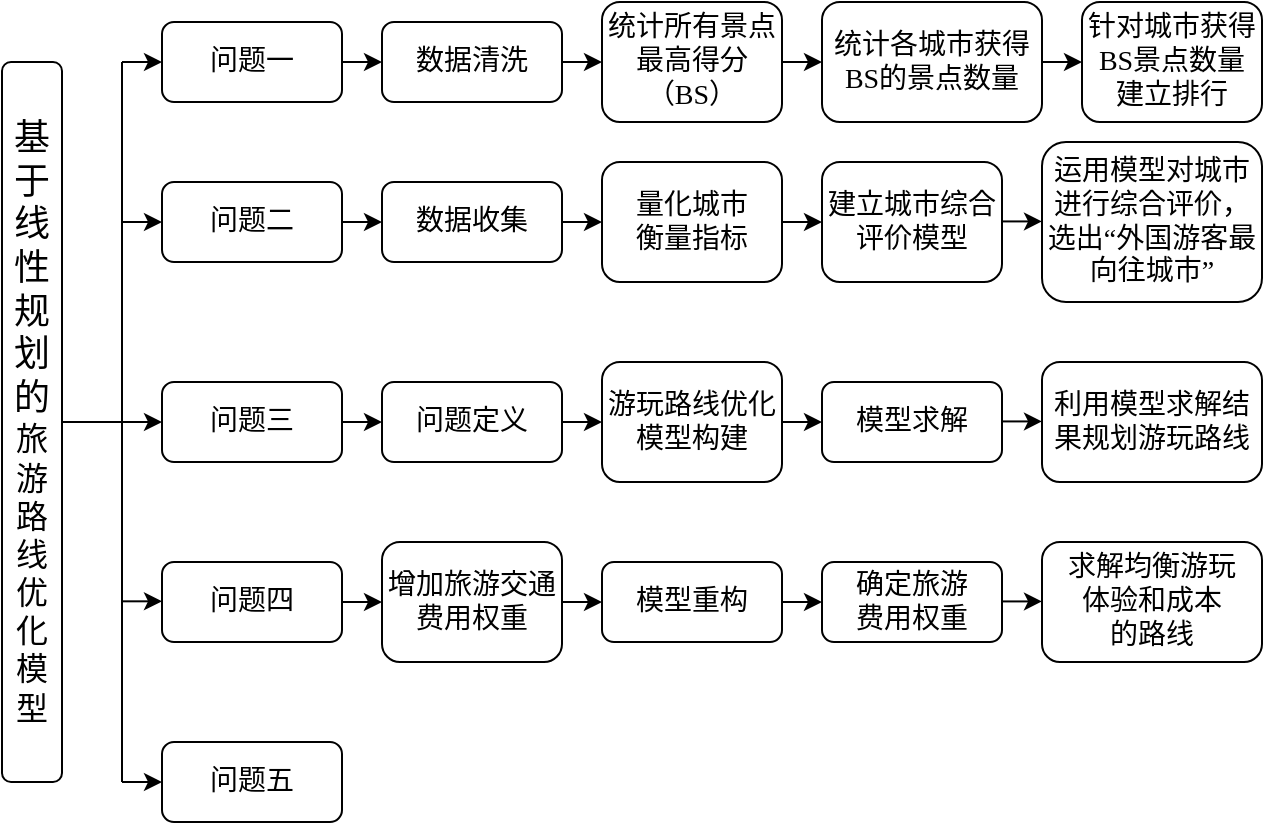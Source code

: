 <mxfile version="24.7.6">
  <diagram name="第 1 页" id="e_22g5U1S9ivuY9E5TBe">
    <mxGraphModel dx="607" dy="327" grid="1" gridSize="10" guides="1" tooltips="1" connect="1" arrows="1" fold="1" page="1" pageScale="1" pageWidth="827" pageHeight="1169" math="0" shadow="0">
      <root>
        <mxCell id="0" />
        <mxCell id="1" parent="0" />
        <mxCell id="0eE-w3rLTAOFp0B8efv9-1" value="&lt;font style=&quot;font-size: 18px;&quot;&gt;基于线性规划的&lt;/font&gt;&lt;span style=&quot;font-size: medium; background-color: initial;&quot;&gt;旅游路线优化模型&lt;/span&gt;" style="rounded=1;whiteSpace=wrap;html=1;" parent="1" vertex="1">
          <mxGeometry x="40" y="160" width="30" height="360" as="geometry" />
        </mxCell>
        <mxCell id="0eE-w3rLTAOFp0B8efv9-7" value="" style="endArrow=none;html=1;rounded=0;" parent="1" edge="1">
          <mxGeometry width="50" height="50" relative="1" as="geometry">
            <mxPoint x="100" y="520" as="sourcePoint" />
            <mxPoint x="100" y="160" as="targetPoint" />
          </mxGeometry>
        </mxCell>
        <mxCell id="0eE-w3rLTAOFp0B8efv9-8" value="" style="endArrow=none;html=1;rounded=0;exitX=1;exitY=0.5;exitDx=0;exitDy=0;" parent="1" source="0eE-w3rLTAOFp0B8efv9-1" edge="1">
          <mxGeometry width="50" height="50" relative="1" as="geometry">
            <mxPoint x="330" y="350" as="sourcePoint" />
            <mxPoint x="100" y="340" as="targetPoint" />
          </mxGeometry>
        </mxCell>
        <mxCell id="0eE-w3rLTAOFp0B8efv9-10" value="" style="endArrow=classic;html=1;rounded=0;" parent="1" edge="1">
          <mxGeometry width="50" height="50" relative="1" as="geometry">
            <mxPoint x="100" y="520" as="sourcePoint" />
            <mxPoint x="120" y="520" as="targetPoint" />
          </mxGeometry>
        </mxCell>
        <mxCell id="0eE-w3rLTAOFp0B8efv9-11" value="" style="endArrow=classic;html=1;rounded=0;" parent="1" edge="1">
          <mxGeometry width="50" height="50" relative="1" as="geometry">
            <mxPoint x="100" y="160" as="sourcePoint" />
            <mxPoint x="120" y="160" as="targetPoint" />
          </mxGeometry>
        </mxCell>
        <mxCell id="0eE-w3rLTAOFp0B8efv9-12" value="" style="endArrow=classic;html=1;rounded=0;" parent="1" edge="1">
          <mxGeometry width="50" height="50" relative="1" as="geometry">
            <mxPoint x="100" y="340" as="sourcePoint" />
            <mxPoint x="120" y="340" as="targetPoint" />
          </mxGeometry>
        </mxCell>
        <mxCell id="0eE-w3rLTAOFp0B8efv9-13" value="" style="endArrow=classic;html=1;rounded=0;" parent="1" edge="1">
          <mxGeometry width="50" height="50" relative="1" as="geometry">
            <mxPoint x="100" y="240" as="sourcePoint" />
            <mxPoint x="120" y="240" as="targetPoint" />
          </mxGeometry>
        </mxCell>
        <mxCell id="0eE-w3rLTAOFp0B8efv9-14" value="" style="endArrow=classic;html=1;rounded=0;" parent="1" edge="1">
          <mxGeometry width="50" height="50" relative="1" as="geometry">
            <mxPoint x="100" y="429.66" as="sourcePoint" />
            <mxPoint x="120" y="429.66" as="targetPoint" />
          </mxGeometry>
        </mxCell>
        <mxCell id="3mXHR_yEGwMdCNcCOuMn-1" value="&lt;font style=&quot;font-size: 14px;&quot; face=&quot;宋体&quot;&gt;问题一&lt;/font&gt;" style="rounded=1;whiteSpace=wrap;html=1;" parent="1" vertex="1">
          <mxGeometry x="120" y="140" width="90" height="40" as="geometry" />
        </mxCell>
        <mxCell id="3mXHR_yEGwMdCNcCOuMn-4" value="&lt;font style=&quot;font-size: 14px;&quot; face=&quot;宋体&quot;&gt;问题二&lt;/font&gt;" style="rounded=1;whiteSpace=wrap;html=1;" parent="1" vertex="1">
          <mxGeometry x="120" y="220" width="90" height="40" as="geometry" />
        </mxCell>
        <mxCell id="3mXHR_yEGwMdCNcCOuMn-5" value="&lt;font style=&quot;font-size: 14px;&quot; face=&quot;宋体&quot;&gt;问题三&lt;/font&gt;" style="rounded=1;whiteSpace=wrap;html=1;" parent="1" vertex="1">
          <mxGeometry x="120" y="320" width="90" height="40" as="geometry" />
        </mxCell>
        <mxCell id="3mXHR_yEGwMdCNcCOuMn-6" value="&lt;font style=&quot;font-size: 14px;&quot; face=&quot;宋体&quot;&gt;问题四&lt;/font&gt;" style="rounded=1;whiteSpace=wrap;html=1;" parent="1" vertex="1">
          <mxGeometry x="120" y="410" width="90" height="40" as="geometry" />
        </mxCell>
        <mxCell id="3mXHR_yEGwMdCNcCOuMn-7" value="&lt;font style=&quot;font-size: 14px;&quot; face=&quot;宋体&quot;&gt;问题五&lt;/font&gt;" style="rounded=1;whiteSpace=wrap;html=1;" parent="1" vertex="1">
          <mxGeometry x="120" y="500" width="90" height="40" as="geometry" />
        </mxCell>
        <mxCell id="3mXHR_yEGwMdCNcCOuMn-8" value="" style="endArrow=classic;html=1;rounded=0;" parent="1" edge="1">
          <mxGeometry width="50" height="50" relative="1" as="geometry">
            <mxPoint x="210" y="160" as="sourcePoint" />
            <mxPoint x="230" y="160" as="targetPoint" />
          </mxGeometry>
        </mxCell>
        <mxCell id="3mXHR_yEGwMdCNcCOuMn-9" value="&lt;font style=&quot;font-size: 14px;&quot; face=&quot;宋体&quot;&gt;数据清洗&lt;/font&gt;" style="rounded=1;whiteSpace=wrap;html=1;" parent="1" vertex="1">
          <mxGeometry x="230" y="140" width="90" height="40" as="geometry" />
        </mxCell>
        <mxCell id="3mXHR_yEGwMdCNcCOuMn-10" value="" style="endArrow=classic;html=1;rounded=0;" parent="1" edge="1">
          <mxGeometry width="50" height="50" relative="1" as="geometry">
            <mxPoint x="320" y="160" as="sourcePoint" />
            <mxPoint x="340" y="160" as="targetPoint" />
          </mxGeometry>
        </mxCell>
        <mxCell id="3mXHR_yEGwMdCNcCOuMn-11" value="&lt;font face=&quot;宋体&quot;&gt;&lt;span style=&quot;font-size: 14px;&quot;&gt;统计所有景点最高&lt;/span&gt;&lt;/font&gt;&lt;span style=&quot;font-size: 14px; font-family: 宋体; background-color: initial;&quot;&gt;得分（BS）&lt;/span&gt;" style="rounded=1;whiteSpace=wrap;html=1;" parent="1" vertex="1">
          <mxGeometry x="340" y="130" width="90" height="60" as="geometry" />
        </mxCell>
        <mxCell id="3mXHR_yEGwMdCNcCOuMn-12" value="" style="endArrow=classic;html=1;rounded=0;" parent="1" edge="1">
          <mxGeometry width="50" height="50" relative="1" as="geometry">
            <mxPoint x="430" y="160" as="sourcePoint" />
            <mxPoint x="450" y="160" as="targetPoint" />
          </mxGeometry>
        </mxCell>
        <mxCell id="3mXHR_yEGwMdCNcCOuMn-13" value="&lt;font face=&quot;宋体&quot;&gt;&lt;span style=&quot;font-size: 14px;&quot;&gt;统计各城市获得&lt;/span&gt;&lt;/font&gt;&lt;span style=&quot;font-size: 14px; font-family: 宋体; background-color: initial;&quot;&gt;BS的景点数量&lt;/span&gt;" style="rounded=1;whiteSpace=wrap;html=1;" parent="1" vertex="1">
          <mxGeometry x="450" y="130" width="110" height="60" as="geometry" />
        </mxCell>
        <mxCell id="3mXHR_yEGwMdCNcCOuMn-14" value="" style="endArrow=classic;html=1;rounded=0;" parent="1" edge="1">
          <mxGeometry width="50" height="50" relative="1" as="geometry">
            <mxPoint x="560" y="160" as="sourcePoint" />
            <mxPoint x="580" y="160" as="targetPoint" />
          </mxGeometry>
        </mxCell>
        <mxCell id="3mXHR_yEGwMdCNcCOuMn-15" value="&lt;font face=&quot;宋体&quot;&gt;&lt;span style=&quot;font-size: 14px;&quot;&gt;针对城市获得BS景点数量&lt;/span&gt;&lt;/font&gt;&lt;div&gt;&lt;font face=&quot;宋体&quot;&gt;&lt;span style=&quot;font-size: 14px;&quot;&gt;建立排行&lt;/span&gt;&lt;/font&gt;&lt;/div&gt;" style="rounded=1;whiteSpace=wrap;html=1;" parent="1" vertex="1">
          <mxGeometry x="580" y="130" width="90" height="60" as="geometry" />
        </mxCell>
        <mxCell id="3mXHR_yEGwMdCNcCOuMn-16" value="" style="endArrow=classic;html=1;rounded=0;" parent="1" edge="1">
          <mxGeometry width="50" height="50" relative="1" as="geometry">
            <mxPoint x="210" y="240" as="sourcePoint" />
            <mxPoint x="230" y="240" as="targetPoint" />
          </mxGeometry>
        </mxCell>
        <mxCell id="3mXHR_yEGwMdCNcCOuMn-17" value="&lt;font style=&quot;font-size: 14px;&quot; face=&quot;宋体&quot;&gt;数据收集&lt;/font&gt;" style="rounded=1;whiteSpace=wrap;html=1;" parent="1" vertex="1">
          <mxGeometry x="230" y="220" width="90" height="40" as="geometry" />
        </mxCell>
        <mxCell id="3mXHR_yEGwMdCNcCOuMn-18" value="" style="endArrow=classic;html=1;rounded=0;" parent="1" edge="1">
          <mxGeometry width="50" height="50" relative="1" as="geometry">
            <mxPoint x="320" y="240" as="sourcePoint" />
            <mxPoint x="340" y="240" as="targetPoint" />
          </mxGeometry>
        </mxCell>
        <mxCell id="3mXHR_yEGwMdCNcCOuMn-19" value="&lt;font face=&quot;宋体&quot;&gt;&lt;span style=&quot;font-size: 14px;&quot;&gt;量化城市&lt;/span&gt;&lt;/font&gt;&lt;div&gt;&lt;font face=&quot;宋体&quot;&gt;&lt;span style=&quot;font-size: 14px;&quot;&gt;衡量指标&lt;/span&gt;&lt;/font&gt;&lt;/div&gt;" style="rounded=1;whiteSpace=wrap;html=1;" parent="1" vertex="1">
          <mxGeometry x="340" y="210" width="90" height="60" as="geometry" />
        </mxCell>
        <mxCell id="3mXHR_yEGwMdCNcCOuMn-20" value="" style="endArrow=classic;html=1;rounded=0;" parent="1" edge="1">
          <mxGeometry width="50" height="50" relative="1" as="geometry">
            <mxPoint x="430" y="240" as="sourcePoint" />
            <mxPoint x="450" y="240" as="targetPoint" />
          </mxGeometry>
        </mxCell>
        <mxCell id="3mXHR_yEGwMdCNcCOuMn-21" value="&lt;font face=&quot;宋体&quot;&gt;&lt;span style=&quot;font-size: 14px;&quot;&gt;建立城市综合&lt;/span&gt;&lt;/font&gt;&lt;div&gt;&lt;font face=&quot;宋体&quot;&gt;&lt;span style=&quot;font-size: 14px;&quot;&gt;评价模型&lt;/span&gt;&lt;/font&gt;&lt;/div&gt;" style="rounded=1;whiteSpace=wrap;html=1;" parent="1" vertex="1">
          <mxGeometry x="450" y="210" width="90" height="60" as="geometry" />
        </mxCell>
        <mxCell id="3mXHR_yEGwMdCNcCOuMn-22" value="" style="endArrow=classic;html=1;rounded=0;" parent="1" edge="1">
          <mxGeometry width="50" height="50" relative="1" as="geometry">
            <mxPoint x="540" y="239.71" as="sourcePoint" />
            <mxPoint x="560" y="239.71" as="targetPoint" />
          </mxGeometry>
        </mxCell>
        <mxCell id="3mXHR_yEGwMdCNcCOuMn-23" value="&lt;font face=&quot;宋体&quot;&gt;&lt;span style=&quot;font-size: 14px;&quot;&gt;运用模型对城市进行综合评价，选出“外国游客最向往城市”&lt;/span&gt;&lt;/font&gt;" style="rounded=1;whiteSpace=wrap;html=1;" parent="1" vertex="1">
          <mxGeometry x="560" y="200" width="110" height="80" as="geometry" />
        </mxCell>
        <mxCell id="-2yQKe1pkINeL-S96GQM-1" value="" style="endArrow=classic;html=1;rounded=0;" parent="1" edge="1">
          <mxGeometry width="50" height="50" relative="1" as="geometry">
            <mxPoint x="210" y="340" as="sourcePoint" />
            <mxPoint x="230" y="340" as="targetPoint" />
          </mxGeometry>
        </mxCell>
        <mxCell id="-2yQKe1pkINeL-S96GQM-2" value="&lt;font style=&quot;font-size: 14px;&quot; face=&quot;宋体&quot;&gt;问题定义&lt;/font&gt;" style="rounded=1;whiteSpace=wrap;html=1;" parent="1" vertex="1">
          <mxGeometry x="230" y="320" width="90" height="40" as="geometry" />
        </mxCell>
        <mxCell id="-2yQKe1pkINeL-S96GQM-3" value="" style="endArrow=classic;html=1;rounded=0;" parent="1" edge="1">
          <mxGeometry width="50" height="50" relative="1" as="geometry">
            <mxPoint x="320" y="340" as="sourcePoint" />
            <mxPoint x="340" y="340" as="targetPoint" />
          </mxGeometry>
        </mxCell>
        <mxCell id="-2yQKe1pkINeL-S96GQM-4" value="&lt;font face=&quot;宋体&quot;&gt;&lt;span style=&quot;font-size: 14px;&quot;&gt;游玩路线优化模型构建&lt;/span&gt;&lt;/font&gt;" style="rounded=1;whiteSpace=wrap;html=1;" parent="1" vertex="1">
          <mxGeometry x="340" y="310" width="90" height="60" as="geometry" />
        </mxCell>
        <mxCell id="-2yQKe1pkINeL-S96GQM-5" value="" style="endArrow=classic;html=1;rounded=0;" parent="1" edge="1">
          <mxGeometry width="50" height="50" relative="1" as="geometry">
            <mxPoint x="430" y="340" as="sourcePoint" />
            <mxPoint x="450" y="340" as="targetPoint" />
          </mxGeometry>
        </mxCell>
        <mxCell id="-2yQKe1pkINeL-S96GQM-6" value="&lt;font face=&quot;宋体&quot;&gt;&lt;span style=&quot;font-size: 14px;&quot;&gt;模型求解&lt;/span&gt;&lt;/font&gt;" style="rounded=1;whiteSpace=wrap;html=1;" parent="1" vertex="1">
          <mxGeometry x="450" y="320" width="90" height="40" as="geometry" />
        </mxCell>
        <mxCell id="-2yQKe1pkINeL-S96GQM-8" value="" style="endArrow=classic;html=1;rounded=0;" parent="1" edge="1">
          <mxGeometry width="50" height="50" relative="1" as="geometry">
            <mxPoint x="540" y="339.71" as="sourcePoint" />
            <mxPoint x="560" y="339.71" as="targetPoint" />
          </mxGeometry>
        </mxCell>
        <mxCell id="-2yQKe1pkINeL-S96GQM-9" value="&lt;font face=&quot;宋体&quot;&gt;&lt;span style=&quot;font-size: 14px;&quot;&gt;利用模型求解结果规划游玩路线&lt;/span&gt;&lt;/font&gt;" style="rounded=1;whiteSpace=wrap;html=1;" parent="1" vertex="1">
          <mxGeometry x="560" y="310" width="110" height="60" as="geometry" />
        </mxCell>
        <mxCell id="lNYdRAfSU6B4RpricAU8-1" value="" style="endArrow=classic;html=1;rounded=0;" edge="1" parent="1">
          <mxGeometry width="50" height="50" relative="1" as="geometry">
            <mxPoint x="210" y="430" as="sourcePoint" />
            <mxPoint x="230" y="430" as="targetPoint" />
          </mxGeometry>
        </mxCell>
        <mxCell id="lNYdRAfSU6B4RpricAU8-2" value="&lt;font style=&quot;font-size: 14px;&quot; face=&quot;宋体&quot;&gt;增加旅游交通费用&lt;/font&gt;&lt;span style=&quot;font-size: 14px; font-family: 宋体; background-color: initial;&quot;&gt;权重&lt;/span&gt;" style="rounded=1;whiteSpace=wrap;html=1;" vertex="1" parent="1">
          <mxGeometry x="230" y="400" width="90" height="60" as="geometry" />
        </mxCell>
        <mxCell id="lNYdRAfSU6B4RpricAU8-3" value="" style="endArrow=classic;html=1;rounded=0;" edge="1" parent="1">
          <mxGeometry width="50" height="50" relative="1" as="geometry">
            <mxPoint x="320" y="430" as="sourcePoint" />
            <mxPoint x="340" y="430" as="targetPoint" />
          </mxGeometry>
        </mxCell>
        <mxCell id="lNYdRAfSU6B4RpricAU8-4" value="&lt;font face=&quot;宋体&quot;&gt;&lt;span style=&quot;font-size: 14px;&quot;&gt;模型重构&lt;/span&gt;&lt;/font&gt;" style="rounded=1;whiteSpace=wrap;html=1;" vertex="1" parent="1">
          <mxGeometry x="340" y="410" width="90" height="40" as="geometry" />
        </mxCell>
        <mxCell id="lNYdRAfSU6B4RpricAU8-5" value="" style="endArrow=classic;html=1;rounded=0;" edge="1" parent="1">
          <mxGeometry width="50" height="50" relative="1" as="geometry">
            <mxPoint x="430" y="430" as="sourcePoint" />
            <mxPoint x="450" y="430" as="targetPoint" />
          </mxGeometry>
        </mxCell>
        <mxCell id="lNYdRAfSU6B4RpricAU8-6" value="&lt;font face=&quot;宋体&quot;&gt;&lt;span style=&quot;font-size: 14px;&quot;&gt;确定旅游&lt;/span&gt;&lt;/font&gt;&lt;div&gt;&lt;font face=&quot;宋体&quot;&gt;&lt;span style=&quot;font-size: 14px;&quot;&gt;费用权重&lt;/span&gt;&lt;/font&gt;&lt;/div&gt;" style="rounded=1;whiteSpace=wrap;html=1;" vertex="1" parent="1">
          <mxGeometry x="450" y="410" width="90" height="40" as="geometry" />
        </mxCell>
        <mxCell id="lNYdRAfSU6B4RpricAU8-7" value="" style="endArrow=classic;html=1;rounded=0;" edge="1" parent="1">
          <mxGeometry width="50" height="50" relative="1" as="geometry">
            <mxPoint x="540" y="429.71" as="sourcePoint" />
            <mxPoint x="560" y="429.71" as="targetPoint" />
          </mxGeometry>
        </mxCell>
        <mxCell id="lNYdRAfSU6B4RpricAU8-8" value="&lt;font face=&quot;宋体&quot;&gt;&lt;span style=&quot;font-size: 14px;&quot;&gt;求解均衡游玩&lt;/span&gt;&lt;/font&gt;&lt;div&gt;&lt;font face=&quot;宋体&quot;&gt;&lt;span style=&quot;font-size: 14px;&quot;&gt;体验和成本&lt;/span&gt;&lt;/font&gt;&lt;/div&gt;&lt;div&gt;&lt;font face=&quot;宋体&quot;&gt;&lt;span style=&quot;font-size: 14px;&quot;&gt;的路线&lt;/span&gt;&lt;/font&gt;&lt;/div&gt;" style="rounded=1;whiteSpace=wrap;html=1;" vertex="1" parent="1">
          <mxGeometry x="560" y="400" width="110" height="60" as="geometry" />
        </mxCell>
      </root>
    </mxGraphModel>
  </diagram>
</mxfile>

